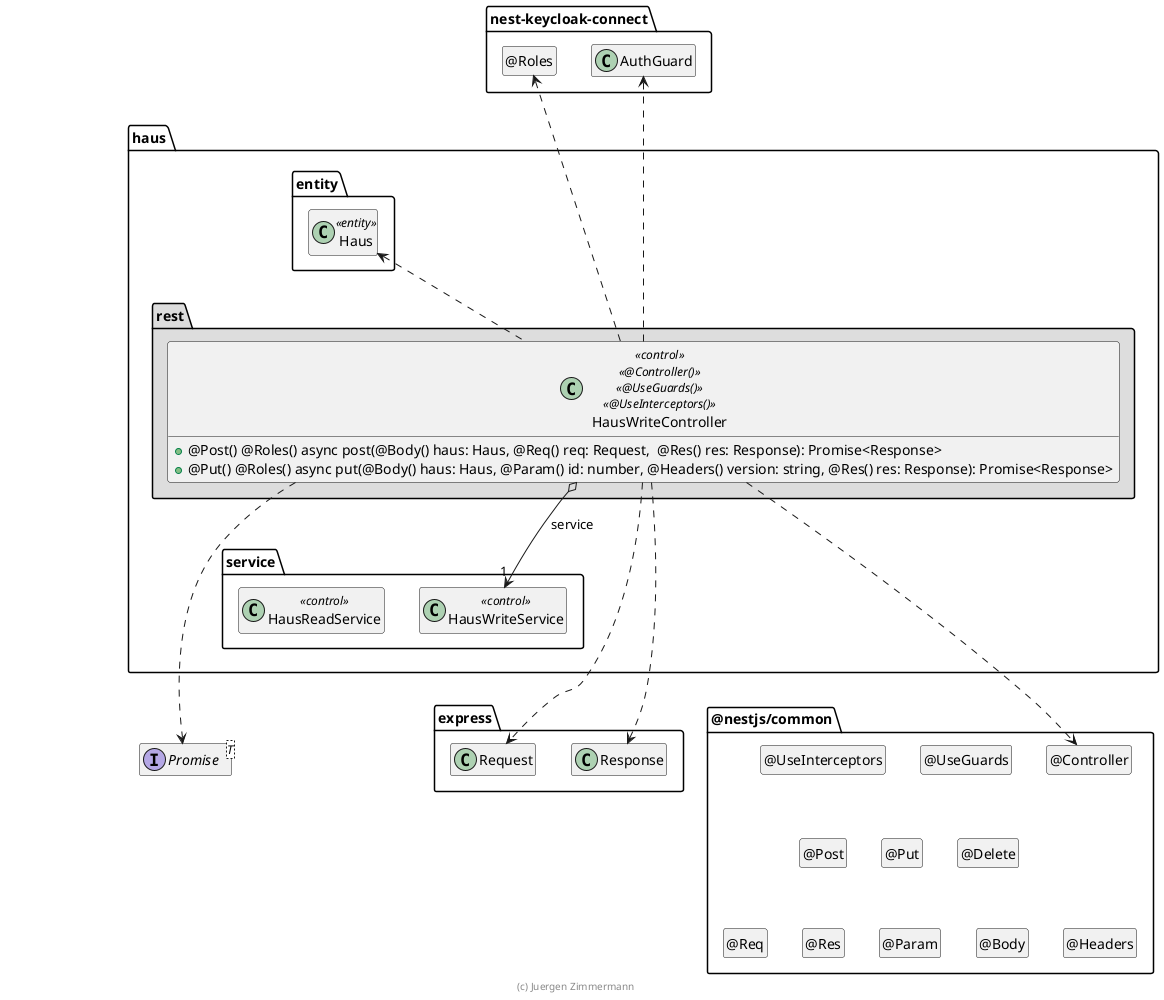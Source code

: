' Copyright (C) 2019 - present Juergen Zimmermann, Hochschule Karlsruhe
'
' This program is free software: you can redistribute it and/or modify
' it under the terms of the GNU General Public License as published by
' the Free Software Foundation, either version 3 of the License, or
' (at your option) any later version.
'
' This program is distributed in the hope that it will be useful,
' but WITHOUT ANY WARRANTY; without even the implied warranty of
' MERCHANTABILITY or FITNESS FOR A PARTICULAR PURPOSE.  See the
' GNU General Public License for more details.
'
' You should have received a copy of the GNU General Public License
' along with this program.  If not, see <https://www.gnu.org/licenses/>.

' Preview durch <Alt>d

@startuml Controller-Klasse

interface Promise<T>

package @nestjs/common {
  class "@Controller" as Controller
  hide Controller circle

  class "@UseGuards" as UseGuards
  hide UseGuards circle

  class "@UseInterceptors" as UseInterceptors
  hide UseInterceptors circle

  class "@Post" as Post
  hide Post circle

  class "@Put" as Put
  hide Put circle

  class "@Delete" as Delete
  hide Delete circle

  class "@Req" as Req
  hide Req circle

  class "@Res" as Res
  hide Res circle

  class "@Param" as Param
  hide Param circle

  class "@Body" as Body
  hide Body circle

  class "@Headers" as Headers
  hide Headers circle

  UseInterceptors .[hidden].> Post
  UseInterceptors .[hidden].> Put
  UseInterceptors .[hidden].> Delete

  Post .[hidden].> Req
  Post .[hidden].> Res
  Post .[hidden].> Param
  Post .[hidden].> Body
  Post .[hidden].> Headers
}

package nest-keycloak-connect {
  class AuthGuard

  class "@Roles" as Roles
  hide Roles circle
}

package express {
  class Request
  class Response

  Response .right[hidden].> Controller
}

package haus {
  package entity #FFFFFF {
    class Haus <<entity>>

    Haus .[hidden].> Promise
    Haus .[hidden].> Request
  }

  package service {
    class HausWriteService << control >>
    class HausReadService << control >>
  }

  package rest #DDDDDD {
    class HausWriteController << control >> << @Controller() >> << @UseGuards() >> << @UseInterceptors() >> {
      + @Post() @Roles() async post(@Body() haus: Haus, @Req() req: Request,  @Res() res: Response): Promise<Response>
      + @Put() @Roles() async put(@Body() haus: Haus, @Param() id: number, @Headers() version: string, @Res() res: Response): Promise<Response>
    }

    HausWriteController o--> "1" HausWriteService : service
    HausWriteController ..up> Haus

    HausWriteController ..> Controller

    HausWriteController .up.> AuthGuard
    HausWriteController .up.> Roles

    HausWriteController ..> Request
    HausWriteController ..> Response
    HausWriteController ..> Promise

    Haus .up[hidden].> Roles
    HausWriteService .[hidden].> Request
    HausWriteService .[hidden].> Promise
  }
}

hide empty members

footer (c) Juergen Zimmermann

@enduml
